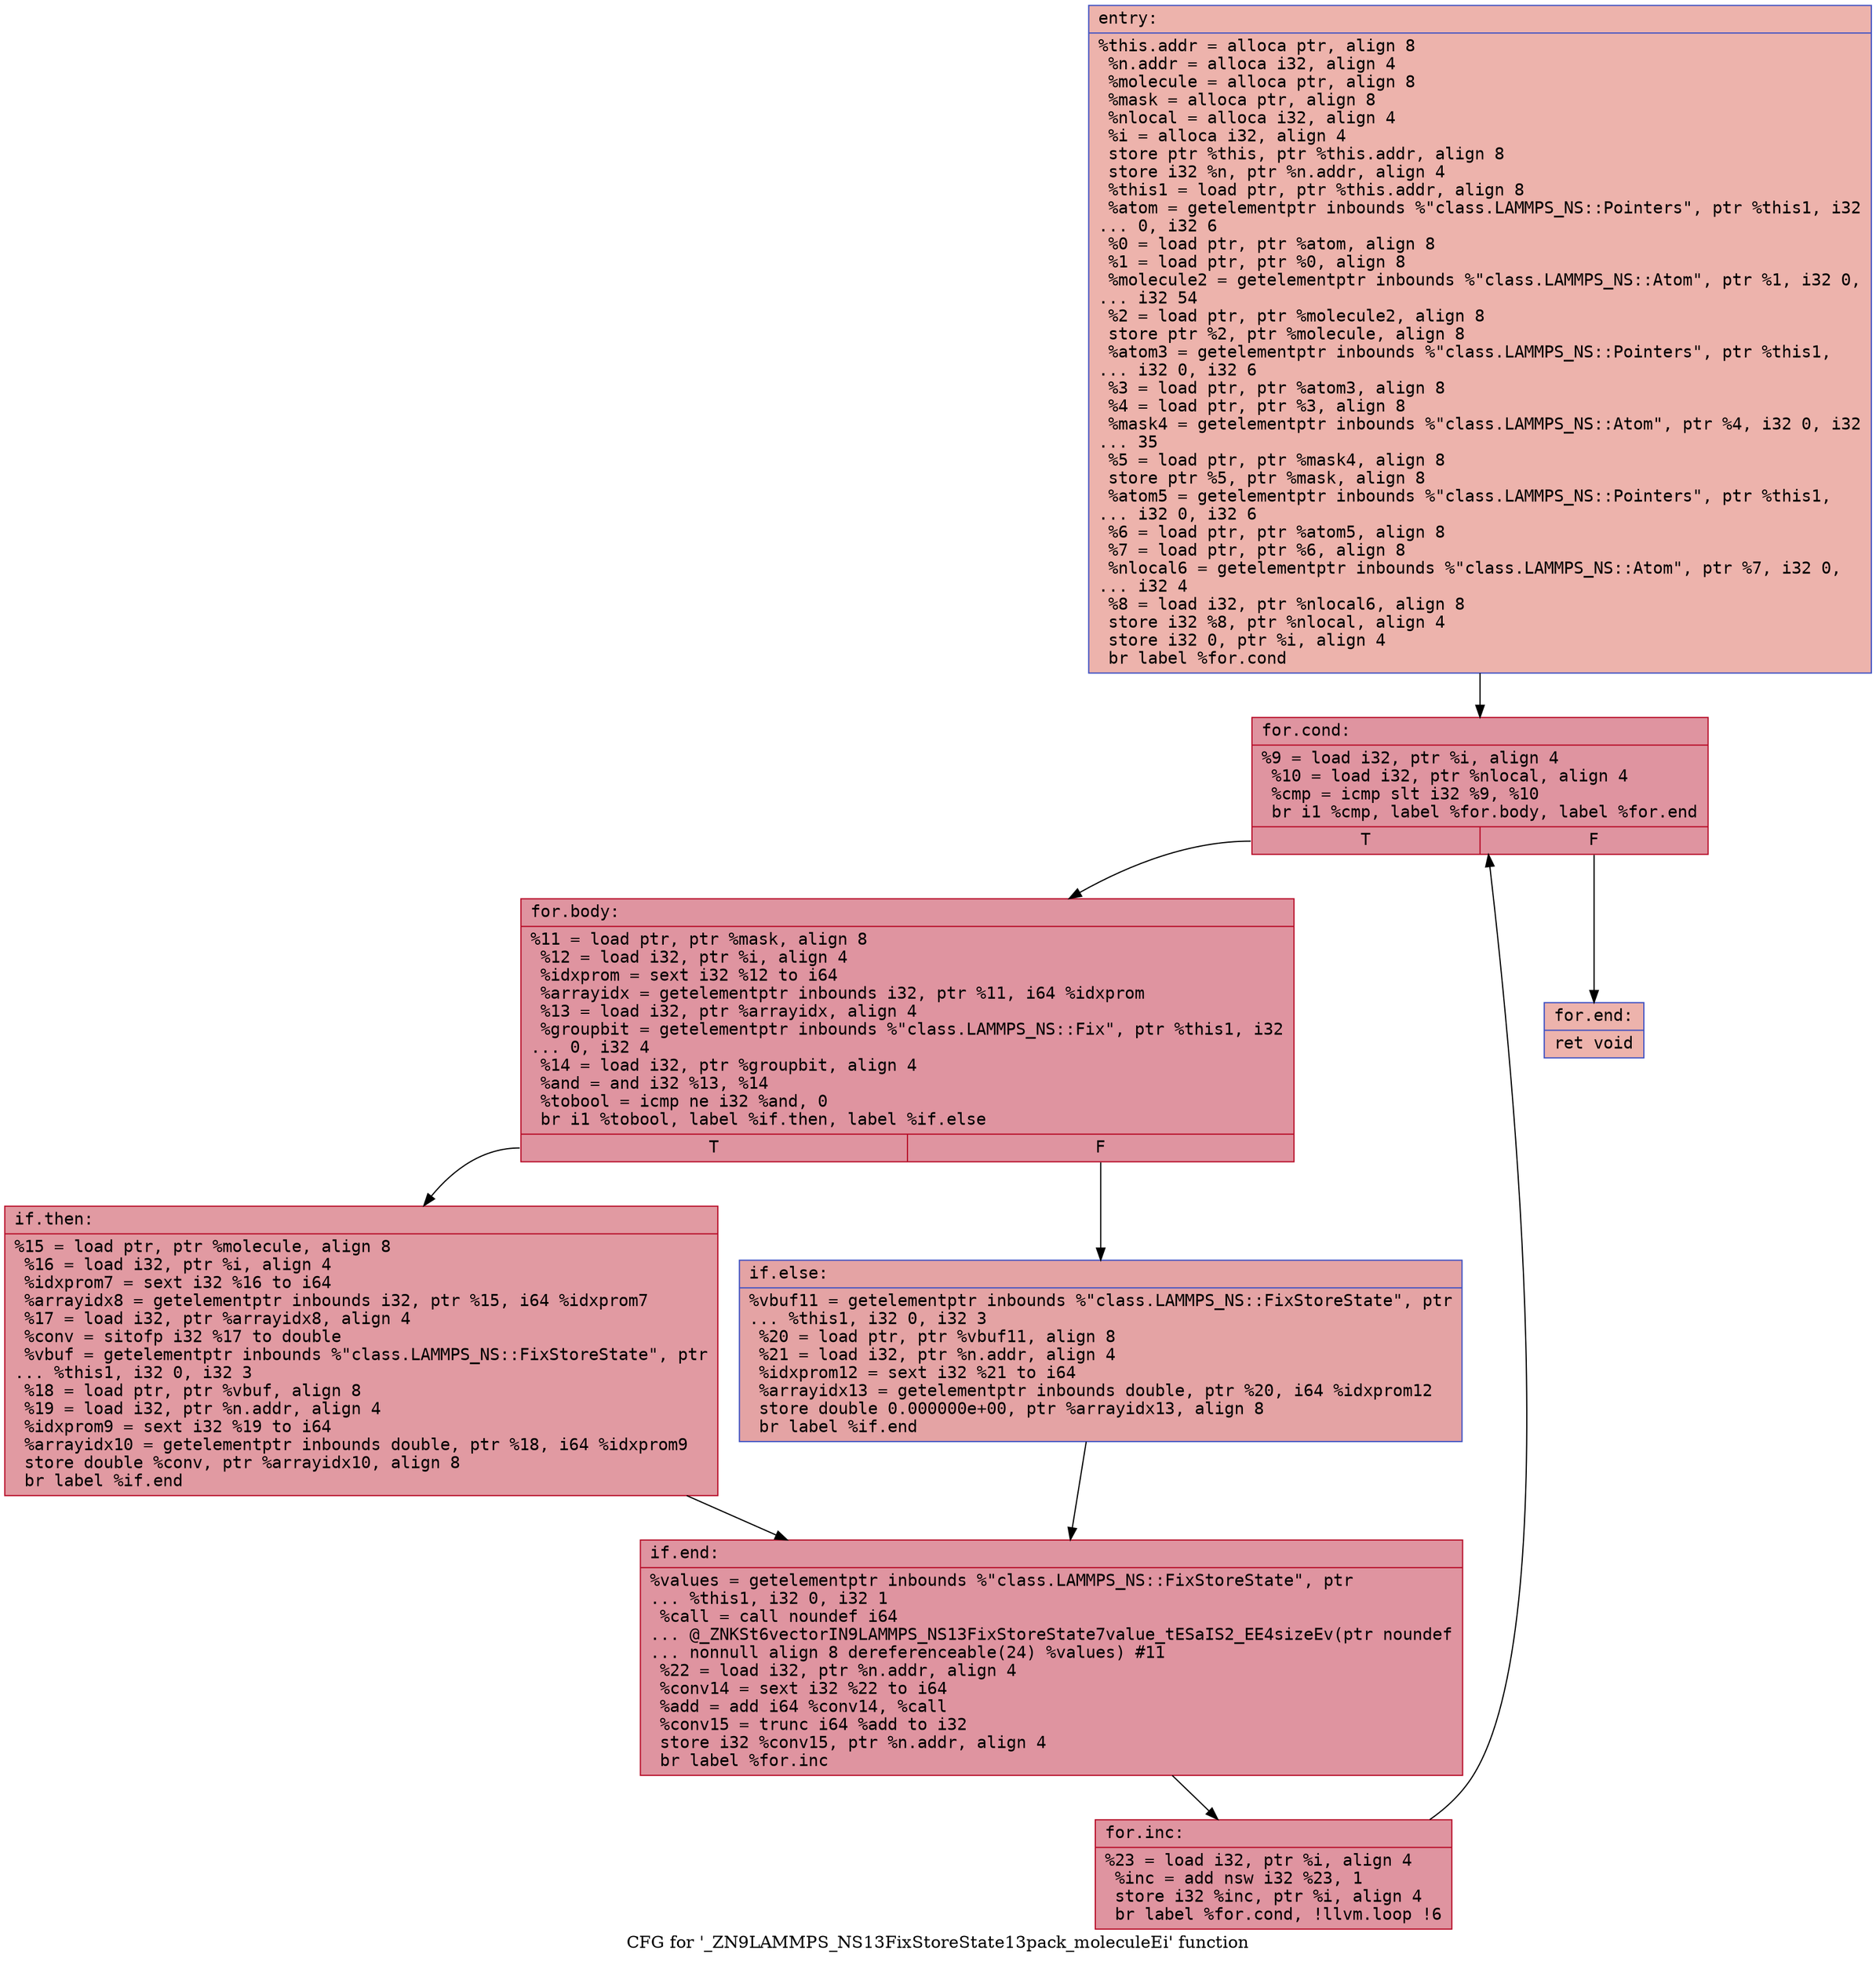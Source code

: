 digraph "CFG for '_ZN9LAMMPS_NS13FixStoreState13pack_moleculeEi' function" {
	label="CFG for '_ZN9LAMMPS_NS13FixStoreState13pack_moleculeEi' function";

	Node0x55b564941090 [shape=record,color="#3d50c3ff", style=filled, fillcolor="#d6524470" fontname="Courier",label="{entry:\l|  %this.addr = alloca ptr, align 8\l  %n.addr = alloca i32, align 4\l  %molecule = alloca ptr, align 8\l  %mask = alloca ptr, align 8\l  %nlocal = alloca i32, align 4\l  %i = alloca i32, align 4\l  store ptr %this, ptr %this.addr, align 8\l  store i32 %n, ptr %n.addr, align 4\l  %this1 = load ptr, ptr %this.addr, align 8\l  %atom = getelementptr inbounds %\"class.LAMMPS_NS::Pointers\", ptr %this1, i32\l... 0, i32 6\l  %0 = load ptr, ptr %atom, align 8\l  %1 = load ptr, ptr %0, align 8\l  %molecule2 = getelementptr inbounds %\"class.LAMMPS_NS::Atom\", ptr %1, i32 0,\l... i32 54\l  %2 = load ptr, ptr %molecule2, align 8\l  store ptr %2, ptr %molecule, align 8\l  %atom3 = getelementptr inbounds %\"class.LAMMPS_NS::Pointers\", ptr %this1,\l... i32 0, i32 6\l  %3 = load ptr, ptr %atom3, align 8\l  %4 = load ptr, ptr %3, align 8\l  %mask4 = getelementptr inbounds %\"class.LAMMPS_NS::Atom\", ptr %4, i32 0, i32\l... 35\l  %5 = load ptr, ptr %mask4, align 8\l  store ptr %5, ptr %mask, align 8\l  %atom5 = getelementptr inbounds %\"class.LAMMPS_NS::Pointers\", ptr %this1,\l... i32 0, i32 6\l  %6 = load ptr, ptr %atom5, align 8\l  %7 = load ptr, ptr %6, align 8\l  %nlocal6 = getelementptr inbounds %\"class.LAMMPS_NS::Atom\", ptr %7, i32 0,\l... i32 4\l  %8 = load i32, ptr %nlocal6, align 8\l  store i32 %8, ptr %nlocal, align 4\l  store i32 0, ptr %i, align 4\l  br label %for.cond\l}"];
	Node0x55b564941090 -> Node0x55b564942370[tooltip="entry -> for.cond\nProbability 100.00%" ];
	Node0x55b564942370 [shape=record,color="#b70d28ff", style=filled, fillcolor="#b70d2870" fontname="Courier",label="{for.cond:\l|  %9 = load i32, ptr %i, align 4\l  %10 = load i32, ptr %nlocal, align 4\l  %cmp = icmp slt i32 %9, %10\l  br i1 %cmp, label %for.body, label %for.end\l|{<s0>T|<s1>F}}"];
	Node0x55b564942370:s0 -> Node0x55b5649425a0[tooltip="for.cond -> for.body\nProbability 96.88%" ];
	Node0x55b564942370:s1 -> Node0x55b564942620[tooltip="for.cond -> for.end\nProbability 3.12%" ];
	Node0x55b5649425a0 [shape=record,color="#b70d28ff", style=filled, fillcolor="#b70d2870" fontname="Courier",label="{for.body:\l|  %11 = load ptr, ptr %mask, align 8\l  %12 = load i32, ptr %i, align 4\l  %idxprom = sext i32 %12 to i64\l  %arrayidx = getelementptr inbounds i32, ptr %11, i64 %idxprom\l  %13 = load i32, ptr %arrayidx, align 4\l  %groupbit = getelementptr inbounds %\"class.LAMMPS_NS::Fix\", ptr %this1, i32\l... 0, i32 4\l  %14 = load i32, ptr %groupbit, align 4\l  %and = and i32 %13, %14\l  %tobool = icmp ne i32 %and, 0\l  br i1 %tobool, label %if.then, label %if.else\l|{<s0>T|<s1>F}}"];
	Node0x55b5649425a0:s0 -> Node0x55b564941a50[tooltip="for.body -> if.then\nProbability 62.50%" ];
	Node0x55b5649425a0:s1 -> Node0x55b564941ac0[tooltip="for.body -> if.else\nProbability 37.50%" ];
	Node0x55b564941a50 [shape=record,color="#b70d28ff", style=filled, fillcolor="#bb1b2c70" fontname="Courier",label="{if.then:\l|  %15 = load ptr, ptr %molecule, align 8\l  %16 = load i32, ptr %i, align 4\l  %idxprom7 = sext i32 %16 to i64\l  %arrayidx8 = getelementptr inbounds i32, ptr %15, i64 %idxprom7\l  %17 = load i32, ptr %arrayidx8, align 4\l  %conv = sitofp i32 %17 to double\l  %vbuf = getelementptr inbounds %\"class.LAMMPS_NS::FixStoreState\", ptr\l... %this1, i32 0, i32 3\l  %18 = load ptr, ptr %vbuf, align 8\l  %19 = load i32, ptr %n.addr, align 4\l  %idxprom9 = sext i32 %19 to i64\l  %arrayidx10 = getelementptr inbounds double, ptr %18, i64 %idxprom9\l  store double %conv, ptr %arrayidx10, align 8\l  br label %if.end\l}"];
	Node0x55b564941a50 -> Node0x55b5649436f0[tooltip="if.then -> if.end\nProbability 100.00%" ];
	Node0x55b564941ac0 [shape=record,color="#3d50c3ff", style=filled, fillcolor="#c32e3170" fontname="Courier",label="{if.else:\l|  %vbuf11 = getelementptr inbounds %\"class.LAMMPS_NS::FixStoreState\", ptr\l... %this1, i32 0, i32 3\l  %20 = load ptr, ptr %vbuf11, align 8\l  %21 = load i32, ptr %n.addr, align 4\l  %idxprom12 = sext i32 %21 to i64\l  %arrayidx13 = getelementptr inbounds double, ptr %20, i64 %idxprom12\l  store double 0.000000e+00, ptr %arrayidx13, align 8\l  br label %if.end\l}"];
	Node0x55b564941ac0 -> Node0x55b5649436f0[tooltip="if.else -> if.end\nProbability 100.00%" ];
	Node0x55b5649436f0 [shape=record,color="#b70d28ff", style=filled, fillcolor="#b70d2870" fontname="Courier",label="{if.end:\l|  %values = getelementptr inbounds %\"class.LAMMPS_NS::FixStoreState\", ptr\l... %this1, i32 0, i32 1\l  %call = call noundef i64\l... @_ZNKSt6vectorIN9LAMMPS_NS13FixStoreState7value_tESaIS2_EE4sizeEv(ptr noundef\l... nonnull align 8 dereferenceable(24) %values) #11\l  %22 = load i32, ptr %n.addr, align 4\l  %conv14 = sext i32 %22 to i64\l  %add = add i64 %conv14, %call\l  %conv15 = trunc i64 %add to i32\l  store i32 %conv15, ptr %n.addr, align 4\l  br label %for.inc\l}"];
	Node0x55b5649436f0 -> Node0x55b564943d10[tooltip="if.end -> for.inc\nProbability 100.00%" ];
	Node0x55b564943d10 [shape=record,color="#b70d28ff", style=filled, fillcolor="#b70d2870" fontname="Courier",label="{for.inc:\l|  %23 = load i32, ptr %i, align 4\l  %inc = add nsw i32 %23, 1\l  store i32 %inc, ptr %i, align 4\l  br label %for.cond, !llvm.loop !6\l}"];
	Node0x55b564943d10 -> Node0x55b564942370[tooltip="for.inc -> for.cond\nProbability 100.00%" ];
	Node0x55b564942620 [shape=record,color="#3d50c3ff", style=filled, fillcolor="#d6524470" fontname="Courier",label="{for.end:\l|  ret void\l}"];
}
